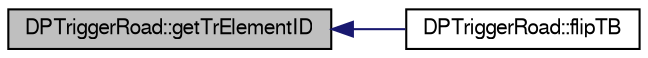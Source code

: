 digraph "DPTriggerRoad::getTrElementID"
{
  bgcolor="transparent";
  edge [fontname="FreeSans",fontsize="10",labelfontname="FreeSans",labelfontsize="10"];
  node [fontname="FreeSans",fontsize="10",shape=record];
  rankdir="LR";
  Node1 [label="DPTriggerRoad::getTrElementID",height=0.2,width=0.4,color="black", fillcolor="grey75", style="filled" fontcolor="black"];
  Node1 -> Node2 [dir="back",color="midnightblue",fontsize="10",style="solid",fontname="FreeSans"];
  Node2 [label="DPTriggerRoad::flipTB",height=0.2,width=0.4,color="black",URL="$da/d6a/classDPTriggerRoad.html#a8a72a66b0bfd9fecf1a1c24f3c7d5831",tooltip="flip the LR or TB "];
}
